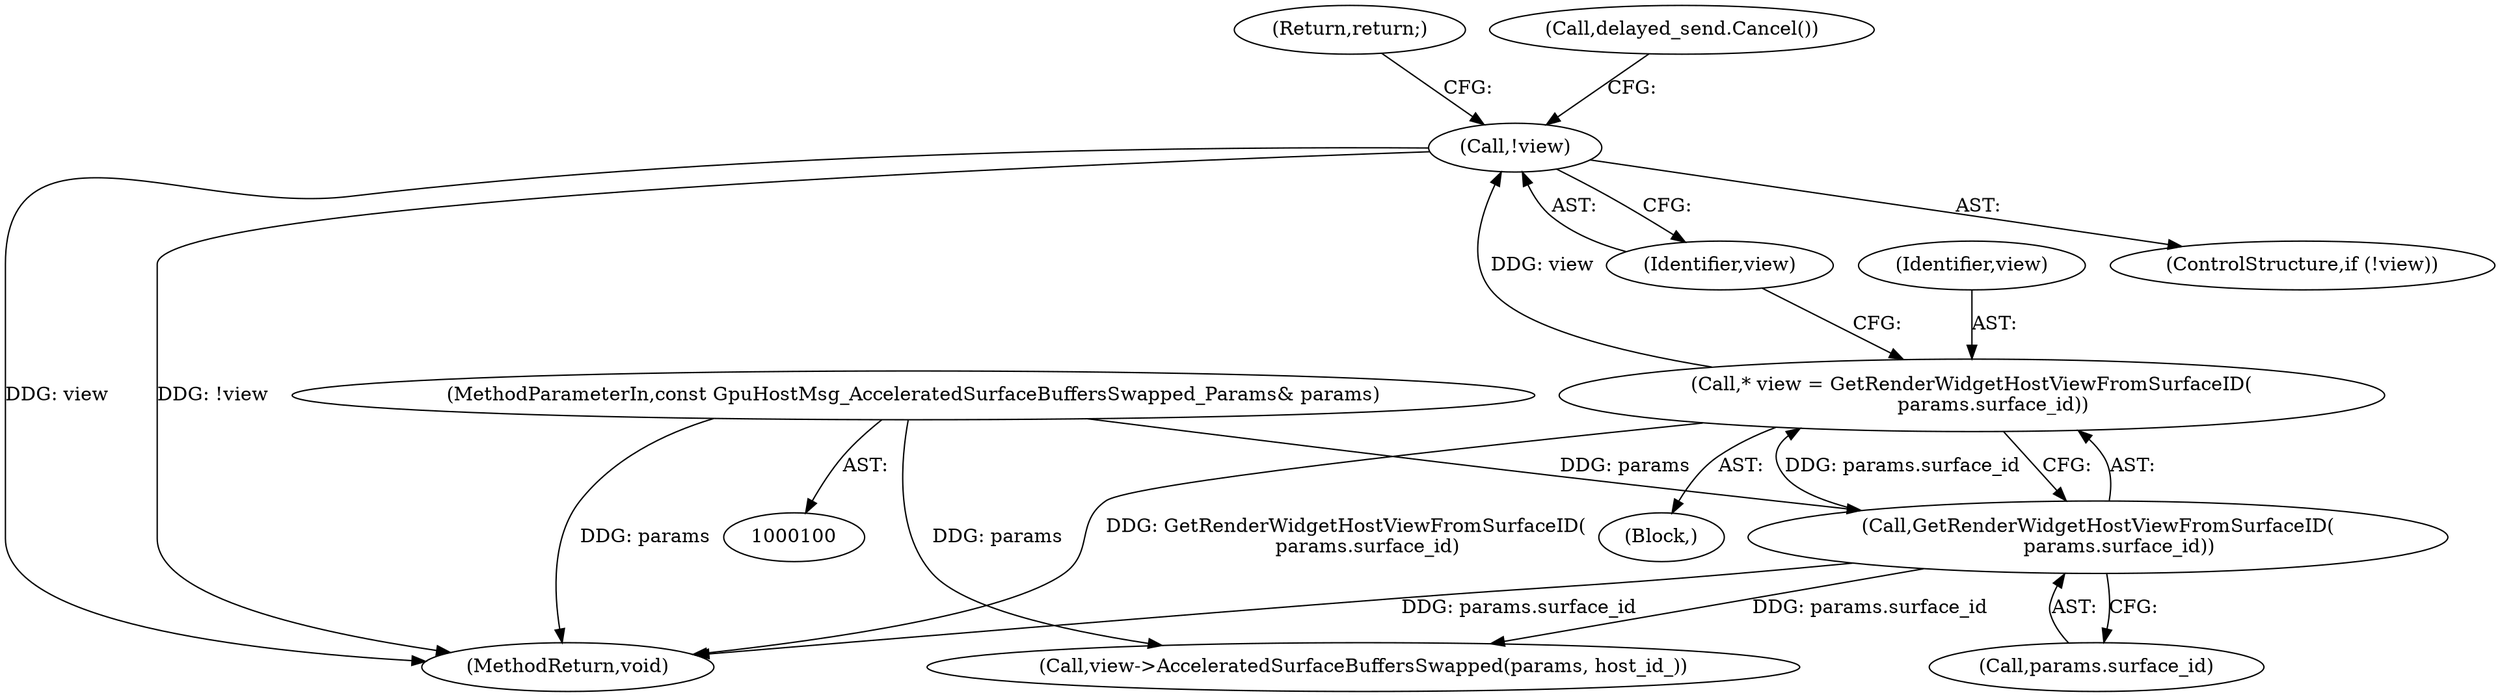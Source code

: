 digraph "0_Chrome_18d67244984a574ba2dd8779faabc0e3e34f4b76_4@pointer" {
"1000115" [label="(Call,!view)"];
"1000108" [label="(Call,* view = GetRenderWidgetHostViewFromSurfaceID(\n       params.surface_id))"];
"1000110" [label="(Call,GetRenderWidgetHostViewFromSurfaceID(\n       params.surface_id))"];
"1000101" [label="(MethodParameterIn,const GpuHostMsg_AcceleratedSurfaceBuffersSwapped_Params& params)"];
"1000130" [label="(MethodReturn,void)"];
"1000102" [label="(Block,)"];
"1000116" [label="(Identifier,view)"];
"1000109" [label="(Identifier,view)"];
"1000117" [label="(Return,return;)"];
"1000115" [label="(Call,!view)"];
"1000114" [label="(ControlStructure,if (!view))"];
"1000111" [label="(Call,params.surface_id)"];
"1000110" [label="(Call,GetRenderWidgetHostViewFromSurfaceID(\n       params.surface_id))"];
"1000101" [label="(MethodParameterIn,const GpuHostMsg_AcceleratedSurfaceBuffersSwapped_Params& params)"];
"1000127" [label="(Call,view->AcceleratedSurfaceBuffersSwapped(params, host_id_))"];
"1000108" [label="(Call,* view = GetRenderWidgetHostViewFromSurfaceID(\n       params.surface_id))"];
"1000118" [label="(Call,delayed_send.Cancel())"];
"1000115" -> "1000114"  [label="AST: "];
"1000115" -> "1000116"  [label="CFG: "];
"1000116" -> "1000115"  [label="AST: "];
"1000117" -> "1000115"  [label="CFG: "];
"1000118" -> "1000115"  [label="CFG: "];
"1000115" -> "1000130"  [label="DDG: !view"];
"1000115" -> "1000130"  [label="DDG: view"];
"1000108" -> "1000115"  [label="DDG: view"];
"1000108" -> "1000102"  [label="AST: "];
"1000108" -> "1000110"  [label="CFG: "];
"1000109" -> "1000108"  [label="AST: "];
"1000110" -> "1000108"  [label="AST: "];
"1000116" -> "1000108"  [label="CFG: "];
"1000108" -> "1000130"  [label="DDG: GetRenderWidgetHostViewFromSurfaceID(\n       params.surface_id)"];
"1000110" -> "1000108"  [label="DDG: params.surface_id"];
"1000110" -> "1000111"  [label="CFG: "];
"1000111" -> "1000110"  [label="AST: "];
"1000110" -> "1000130"  [label="DDG: params.surface_id"];
"1000101" -> "1000110"  [label="DDG: params"];
"1000110" -> "1000127"  [label="DDG: params.surface_id"];
"1000101" -> "1000100"  [label="AST: "];
"1000101" -> "1000130"  [label="DDG: params"];
"1000101" -> "1000127"  [label="DDG: params"];
}
